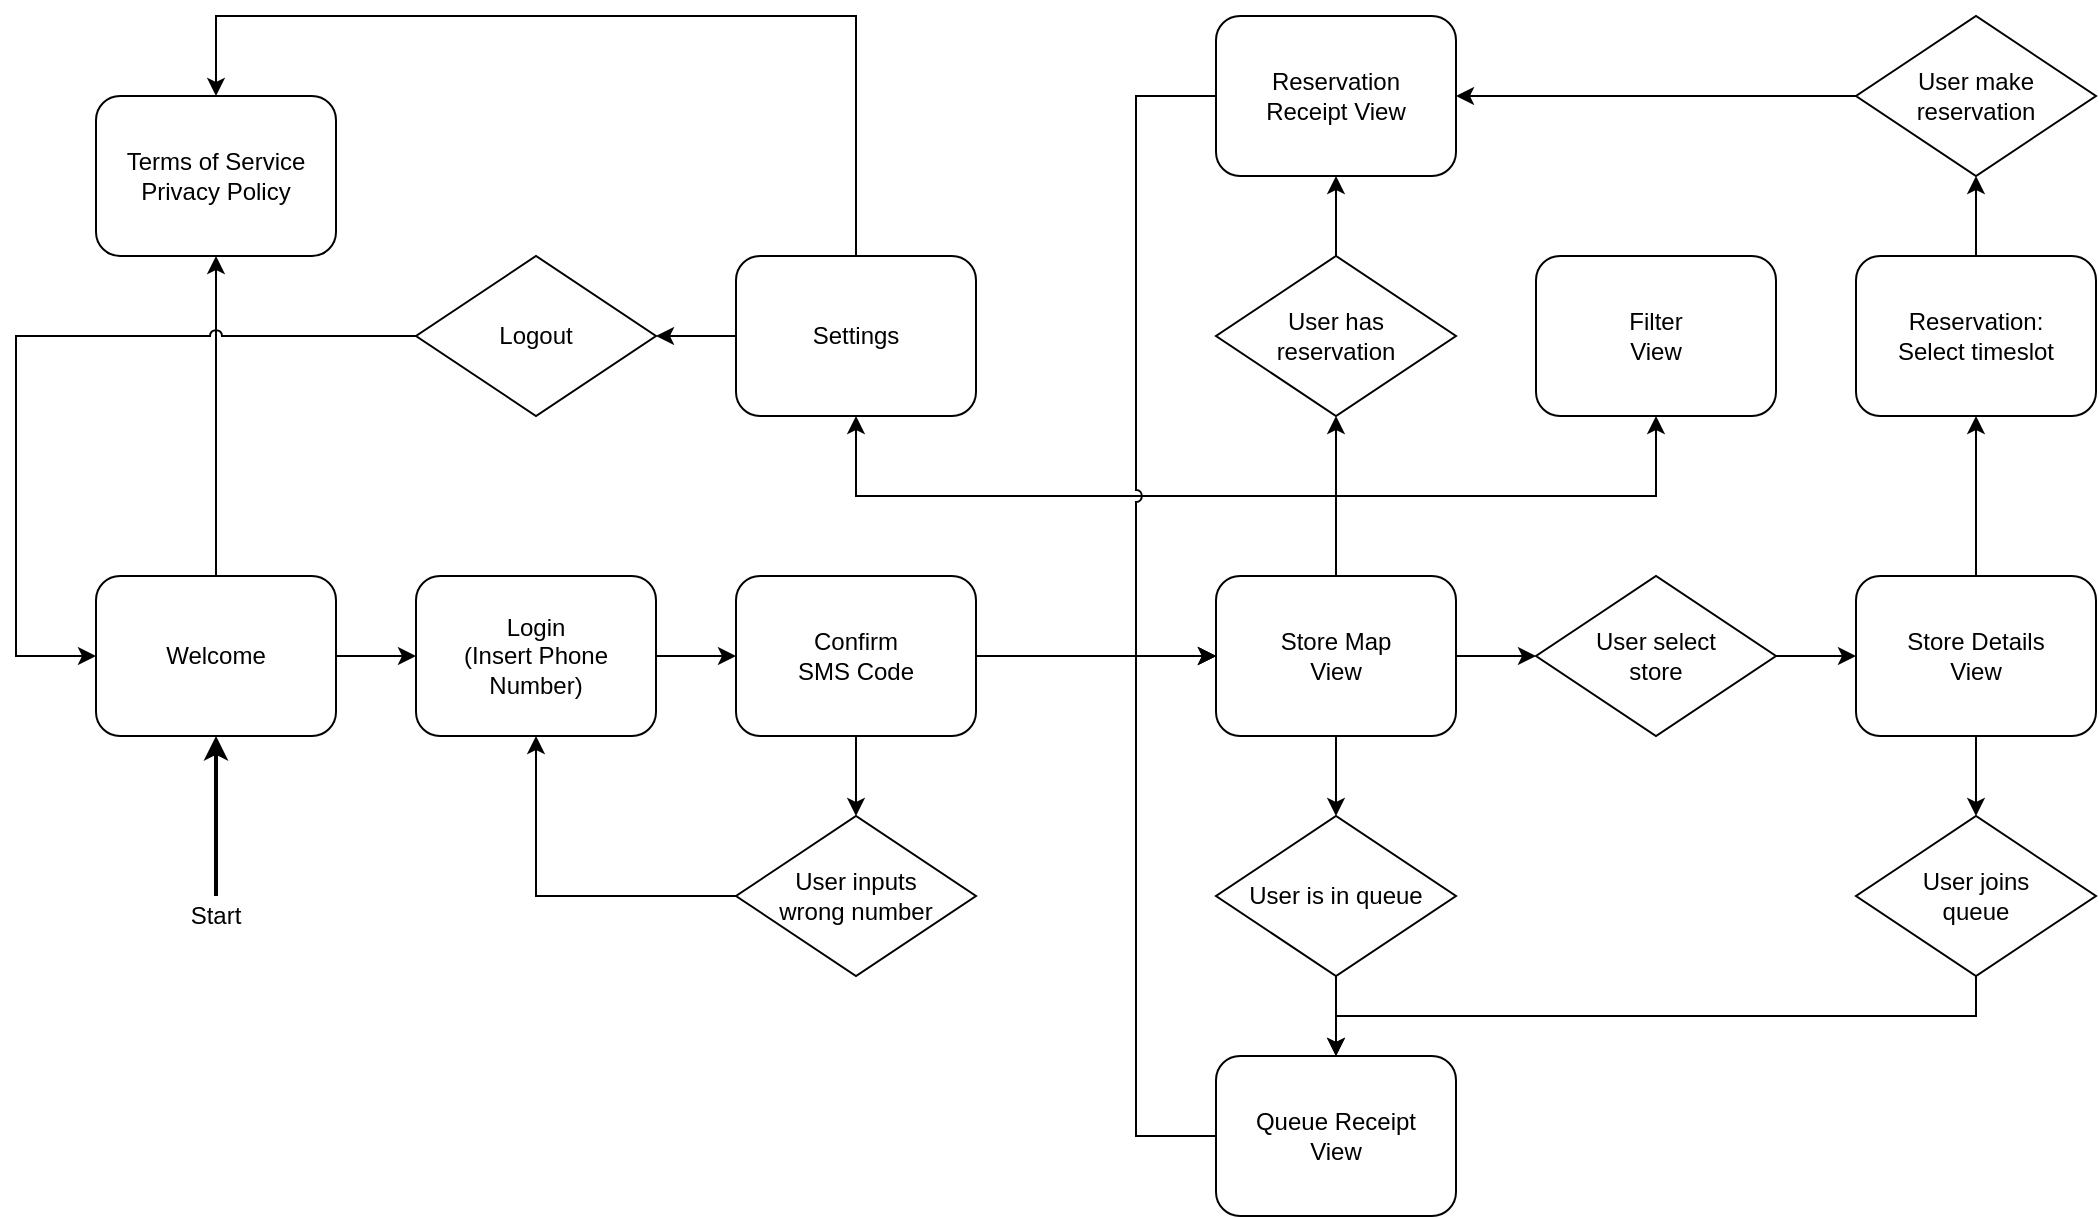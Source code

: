<mxfile version="14.1.5" type="device"><diagram id="FmDOklW35ci-tfk-G0ib" name="Page-1"><mxGraphModel dx="1282" dy="846" grid="1" gridSize="10" guides="1" tooltips="1" connect="1" arrows="1" fold="1" page="1" pageScale="1" pageWidth="1169" pageHeight="827" math="0" shadow="0"><root><mxCell id="0"/><mxCell id="1" parent="0"/><mxCell id="k0Ep9i90jAr-W82DFmqx-5" value="" style="edgeStyle=orthogonalEdgeStyle;rounded=0;orthogonalLoop=1;jettySize=auto;html=1;" edge="1" parent="1" source="k0Ep9i90jAr-W82DFmqx-1" target="k0Ep9i90jAr-W82DFmqx-4"><mxGeometry relative="1" as="geometry"/></mxCell><mxCell id="k0Ep9i90jAr-W82DFmqx-46" value="" style="edgeStyle=orthogonalEdgeStyle;rounded=0;orthogonalLoop=1;jettySize=auto;html=1;" edge="1" parent="1" source="k0Ep9i90jAr-W82DFmqx-1" target="k0Ep9i90jAr-W82DFmqx-45"><mxGeometry relative="1" as="geometry"/></mxCell><mxCell id="k0Ep9i90jAr-W82DFmqx-1" value="Welcome" style="rounded=1;whiteSpace=wrap;html=1;glass=0;strokeWidth=1;" vertex="1" parent="1"><mxGeometry x="80" y="360" width="120" height="80" as="geometry"/></mxCell><mxCell id="k0Ep9i90jAr-W82DFmqx-9" value="" style="edgeStyle=orthogonalEdgeStyle;rounded=0;orthogonalLoop=1;jettySize=auto;html=1;" edge="1" parent="1" source="k0Ep9i90jAr-W82DFmqx-4" target="k0Ep9i90jAr-W82DFmqx-8"><mxGeometry relative="1" as="geometry"/></mxCell><mxCell id="k0Ep9i90jAr-W82DFmqx-4" value="Login&lt;br&gt;(Insert Phone Number)" style="rounded=1;whiteSpace=wrap;html=1;" vertex="1" parent="1"><mxGeometry x="240" y="360" width="120" height="80" as="geometry"/></mxCell><mxCell id="k0Ep9i90jAr-W82DFmqx-12" value="" style="edgeStyle=orthogonalEdgeStyle;rounded=0;orthogonalLoop=1;jettySize=auto;html=1;" edge="1" parent="1" source="k0Ep9i90jAr-W82DFmqx-8" target="k0Ep9i90jAr-W82DFmqx-11"><mxGeometry relative="1" as="geometry"/></mxCell><mxCell id="k0Ep9i90jAr-W82DFmqx-15" value="" style="edgeStyle=orthogonalEdgeStyle;rounded=0;orthogonalLoop=1;jettySize=auto;html=1;" edge="1" parent="1" source="k0Ep9i90jAr-W82DFmqx-8" target="k0Ep9i90jAr-W82DFmqx-14"><mxGeometry relative="1" as="geometry"/></mxCell><mxCell id="k0Ep9i90jAr-W82DFmqx-8" value="Confirm&lt;br&gt;SMS Code" style="rounded=1;whiteSpace=wrap;html=1;" vertex="1" parent="1"><mxGeometry x="400" y="360" width="120" height="80" as="geometry"/></mxCell><mxCell id="k0Ep9i90jAr-W82DFmqx-13" style="edgeStyle=orthogonalEdgeStyle;rounded=0;orthogonalLoop=1;jettySize=auto;html=1;exitX=0;exitY=0.5;exitDx=0;exitDy=0;" edge="1" parent="1" source="k0Ep9i90jAr-W82DFmqx-11" target="k0Ep9i90jAr-W82DFmqx-4"><mxGeometry relative="1" as="geometry"/></mxCell><mxCell id="k0Ep9i90jAr-W82DFmqx-11" value="User inputs&lt;br&gt;wrong number" style="rhombus;whiteSpace=wrap;html=1;rounded=1;arcSize=0;" vertex="1" parent="1"><mxGeometry x="400" y="480" width="120" height="80" as="geometry"/></mxCell><mxCell id="k0Ep9i90jAr-W82DFmqx-19" value="" style="edgeStyle=orthogonalEdgeStyle;rounded=0;orthogonalLoop=1;jettySize=auto;html=1;" edge="1" parent="1" source="k0Ep9i90jAr-W82DFmqx-14" target="k0Ep9i90jAr-W82DFmqx-18"><mxGeometry relative="1" as="geometry"/></mxCell><mxCell id="k0Ep9i90jAr-W82DFmqx-27" value="" style="edgeStyle=orthogonalEdgeStyle;rounded=0;orthogonalLoop=1;jettySize=auto;html=1;" edge="1" parent="1" source="k0Ep9i90jAr-W82DFmqx-14" target="k0Ep9i90jAr-W82DFmqx-26"><mxGeometry relative="1" as="geometry"/></mxCell><mxCell id="k0Ep9i90jAr-W82DFmqx-34" style="edgeStyle=orthogonalEdgeStyle;rounded=0;orthogonalLoop=1;jettySize=auto;html=1;exitX=0.5;exitY=0;exitDx=0;exitDy=0;entryX=0.5;entryY=1;entryDx=0;entryDy=0;" edge="1" parent="1" source="k0Ep9i90jAr-W82DFmqx-14" target="k0Ep9i90jAr-W82DFmqx-33"><mxGeometry relative="1" as="geometry"/></mxCell><mxCell id="k0Ep9i90jAr-W82DFmqx-36" value="" style="edgeStyle=orthogonalEdgeStyle;rounded=0;orthogonalLoop=1;jettySize=auto;html=1;" edge="1" parent="1" source="k0Ep9i90jAr-W82DFmqx-14" target="k0Ep9i90jAr-W82DFmqx-35"><mxGeometry relative="1" as="geometry"/></mxCell><mxCell id="k0Ep9i90jAr-W82DFmqx-44" style="edgeStyle=orthogonalEdgeStyle;rounded=0;orthogonalLoop=1;jettySize=auto;html=1;exitX=0.5;exitY=0;exitDx=0;exitDy=0;" edge="1" parent="1" source="k0Ep9i90jAr-W82DFmqx-14" target="k0Ep9i90jAr-W82DFmqx-43"><mxGeometry relative="1" as="geometry"/></mxCell><mxCell id="k0Ep9i90jAr-W82DFmqx-14" value="Store Map&lt;br&gt;View" style="rounded=1;whiteSpace=wrap;html=1;" vertex="1" parent="1"><mxGeometry x="640" y="360" width="120" height="80" as="geometry"/></mxCell><mxCell id="k0Ep9i90jAr-W82DFmqx-25" style="edgeStyle=orthogonalEdgeStyle;rounded=0;orthogonalLoop=1;jettySize=auto;html=1;exitX=0.5;exitY=1;exitDx=0;exitDy=0;" edge="1" parent="1" source="k0Ep9i90jAr-W82DFmqx-18" target="k0Ep9i90jAr-W82DFmqx-24"><mxGeometry relative="1" as="geometry"/></mxCell><mxCell id="k0Ep9i90jAr-W82DFmqx-18" value="User is in queue" style="rhombus;whiteSpace=wrap;html=1;rounded=1;arcSize=0;" vertex="1" parent="1"><mxGeometry x="640" y="480" width="120" height="80" as="geometry"/></mxCell><mxCell id="k0Ep9i90jAr-W82DFmqx-40" value="" style="edgeStyle=orthogonalEdgeStyle;rounded=0;orthogonalLoop=1;jettySize=auto;html=1;" edge="1" parent="1" source="k0Ep9i90jAr-W82DFmqx-22" target="k0Ep9i90jAr-W82DFmqx-39"><mxGeometry relative="1" as="geometry"/></mxCell><mxCell id="k0Ep9i90jAr-W82DFmqx-55" value="" style="edgeStyle=orthogonalEdgeStyle;rounded=0;orthogonalLoop=1;jettySize=auto;html=1;" edge="1" parent="1" source="k0Ep9i90jAr-W82DFmqx-22" target="k0Ep9i90jAr-W82DFmqx-54"><mxGeometry relative="1" as="geometry"/></mxCell><mxCell id="k0Ep9i90jAr-W82DFmqx-22" value="Store Details&lt;br&gt;View" style="whiteSpace=wrap;html=1;rounded=1;" vertex="1" parent="1"><mxGeometry x="960" y="360" width="120" height="80" as="geometry"/></mxCell><mxCell id="k0Ep9i90jAr-W82DFmqx-60" style="edgeStyle=orthogonalEdgeStyle;rounded=0;jumpStyle=arc;orthogonalLoop=1;jettySize=auto;html=1;exitX=0;exitY=0.5;exitDx=0;exitDy=0;" edge="1" parent="1" source="k0Ep9i90jAr-W82DFmqx-24" target="k0Ep9i90jAr-W82DFmqx-14"><mxGeometry relative="1" as="geometry"><Array as="points"><mxPoint x="600" y="640"/><mxPoint x="600" y="400"/></Array></mxGeometry></mxCell><mxCell id="k0Ep9i90jAr-W82DFmqx-24" value="Queue Receipt&lt;br&gt;View" style="whiteSpace=wrap;html=1;rounded=1;" vertex="1" parent="1"><mxGeometry x="640" y="600" width="120" height="80" as="geometry"/></mxCell><mxCell id="k0Ep9i90jAr-W82DFmqx-30" style="edgeStyle=orthogonalEdgeStyle;rounded=0;orthogonalLoop=1;jettySize=auto;html=1;exitX=0.5;exitY=0;exitDx=0;exitDy=0;" edge="1" parent="1" source="k0Ep9i90jAr-W82DFmqx-26" target="k0Ep9i90jAr-W82DFmqx-29"><mxGeometry relative="1" as="geometry"/></mxCell><mxCell id="k0Ep9i90jAr-W82DFmqx-26" value="User has&lt;br&gt;reservation" style="rhombus;whiteSpace=wrap;html=1;rounded=1;arcSize=0;" vertex="1" parent="1"><mxGeometry x="640" y="200" width="120" height="80" as="geometry"/></mxCell><mxCell id="k0Ep9i90jAr-W82DFmqx-59" style="edgeStyle=orthogonalEdgeStyle;rounded=0;orthogonalLoop=1;jettySize=auto;html=1;exitX=0;exitY=0.5;exitDx=0;exitDy=0;jumpStyle=arc;" edge="1" parent="1" source="k0Ep9i90jAr-W82DFmqx-29" target="k0Ep9i90jAr-W82DFmqx-14"><mxGeometry relative="1" as="geometry"><Array as="points"><mxPoint x="600" y="120"/><mxPoint x="600" y="400"/></Array></mxGeometry></mxCell><mxCell id="k0Ep9i90jAr-W82DFmqx-29" value="Reservation&lt;br&gt;Receipt View" style="whiteSpace=wrap;html=1;rounded=1;" vertex="1" parent="1"><mxGeometry x="640" y="80" width="120" height="80" as="geometry"/></mxCell><mxCell id="k0Ep9i90jAr-W82DFmqx-33" value="Filter&lt;br&gt;View" style="whiteSpace=wrap;html=1;rounded=1;" vertex="1" parent="1"><mxGeometry x="800" y="200" width="120" height="80" as="geometry"/></mxCell><mxCell id="k0Ep9i90jAr-W82DFmqx-37" style="edgeStyle=orthogonalEdgeStyle;rounded=0;orthogonalLoop=1;jettySize=auto;html=1;exitX=1;exitY=0.5;exitDx=0;exitDy=0;" edge="1" parent="1" source="k0Ep9i90jAr-W82DFmqx-35" target="k0Ep9i90jAr-W82DFmqx-22"><mxGeometry relative="1" as="geometry"/></mxCell><mxCell id="k0Ep9i90jAr-W82DFmqx-35" value="User select&lt;br&gt;store" style="rhombus;whiteSpace=wrap;html=1;rounded=1;arcSize=0;" vertex="1" parent="1"><mxGeometry x="800" y="360" width="120" height="80" as="geometry"/></mxCell><mxCell id="k0Ep9i90jAr-W82DFmqx-41" style="edgeStyle=orthogonalEdgeStyle;rounded=0;orthogonalLoop=1;jettySize=auto;html=1;exitX=0.5;exitY=1;exitDx=0;exitDy=0;" edge="1" parent="1" source="k0Ep9i90jAr-W82DFmqx-39" target="k0Ep9i90jAr-W82DFmqx-24"><mxGeometry relative="1" as="geometry"/></mxCell><mxCell id="k0Ep9i90jAr-W82DFmqx-39" value="User joins&lt;br&gt;queue" style="rhombus;whiteSpace=wrap;html=1;rounded=1;arcSize=0;" vertex="1" parent="1"><mxGeometry x="960" y="480" width="120" height="80" as="geometry"/></mxCell><mxCell id="k0Ep9i90jAr-W82DFmqx-47" style="edgeStyle=orthogonalEdgeStyle;rounded=0;orthogonalLoop=1;jettySize=auto;html=1;" edge="1" parent="1" source="k0Ep9i90jAr-W82DFmqx-43" target="k0Ep9i90jAr-W82DFmqx-45"><mxGeometry relative="1" as="geometry"><Array as="points"><mxPoint x="460" y="80"/><mxPoint x="140" y="80"/></Array></mxGeometry></mxCell><mxCell id="k0Ep9i90jAr-W82DFmqx-50" value="" style="edgeStyle=orthogonalEdgeStyle;rounded=0;orthogonalLoop=1;jettySize=auto;html=1;" edge="1" parent="1" source="k0Ep9i90jAr-W82DFmqx-43" target="k0Ep9i90jAr-W82DFmqx-49"><mxGeometry relative="1" as="geometry"/></mxCell><mxCell id="k0Ep9i90jAr-W82DFmqx-43" value="Settings" style="whiteSpace=wrap;html=1;rounded=1;" vertex="1" parent="1"><mxGeometry x="400" y="200" width="120" height="80" as="geometry"/></mxCell><mxCell id="k0Ep9i90jAr-W82DFmqx-45" value="Terms of Service&lt;br&gt;Privacy Policy" style="rounded=1;whiteSpace=wrap;html=1;" vertex="1" parent="1"><mxGeometry x="80" y="120" width="120" height="80" as="geometry"/></mxCell><mxCell id="k0Ep9i90jAr-W82DFmqx-51" style="edgeStyle=orthogonalEdgeStyle;rounded=0;orthogonalLoop=1;jettySize=auto;html=1;exitX=0;exitY=0.5;exitDx=0;exitDy=0;entryX=0;entryY=0.5;entryDx=0;entryDy=0;jumpStyle=arc;" edge="1" parent="1" source="k0Ep9i90jAr-W82DFmqx-49" target="k0Ep9i90jAr-W82DFmqx-1"><mxGeometry relative="1" as="geometry"><Array as="points"><mxPoint x="40" y="240"/><mxPoint x="40" y="400"/></Array></mxGeometry></mxCell><mxCell id="k0Ep9i90jAr-W82DFmqx-49" value="Logout" style="rhombus;whiteSpace=wrap;html=1;rounded=1;arcSize=0;" vertex="1" parent="1"><mxGeometry x="240" y="200" width="120" height="80" as="geometry"/></mxCell><mxCell id="k0Ep9i90jAr-W82DFmqx-57" value="" style="edgeStyle=orthogonalEdgeStyle;rounded=0;orthogonalLoop=1;jettySize=auto;html=1;" edge="1" parent="1" source="k0Ep9i90jAr-W82DFmqx-54" target="k0Ep9i90jAr-W82DFmqx-56"><mxGeometry relative="1" as="geometry"/></mxCell><mxCell id="k0Ep9i90jAr-W82DFmqx-54" value="Reservation:&lt;br&gt;Select timeslot" style="whiteSpace=wrap;html=1;rounded=1;" vertex="1" parent="1"><mxGeometry x="960" y="200" width="120" height="80" as="geometry"/></mxCell><mxCell id="k0Ep9i90jAr-W82DFmqx-58" style="edgeStyle=orthogonalEdgeStyle;rounded=0;orthogonalLoop=1;jettySize=auto;html=1;exitX=0;exitY=0.5;exitDx=0;exitDy=0;" edge="1" parent="1" source="k0Ep9i90jAr-W82DFmqx-56" target="k0Ep9i90jAr-W82DFmqx-29"><mxGeometry relative="1" as="geometry"/></mxCell><mxCell id="k0Ep9i90jAr-W82DFmqx-56" value="User make&lt;br&gt;reservation" style="rhombus;whiteSpace=wrap;html=1;rounded=1;arcSize=0;" vertex="1" parent="1"><mxGeometry x="960" y="80" width="120" height="80" as="geometry"/></mxCell><mxCell id="k0Ep9i90jAr-W82DFmqx-62" value="" style="endArrow=classic;html=1;entryX=0.5;entryY=1;entryDx=0;entryDy=0;strokeWidth=2;" edge="1" parent="1" target="k0Ep9i90jAr-W82DFmqx-1"><mxGeometry width="50" height="50" relative="1" as="geometry"><mxPoint x="140" y="520" as="sourcePoint"/><mxPoint x="170" y="510" as="targetPoint"/></mxGeometry></mxCell><mxCell id="k0Ep9i90jAr-W82DFmqx-63" value="Start" style="text;html=1;strokeColor=none;fillColor=none;align=center;verticalAlign=middle;whiteSpace=wrap;rounded=0;glass=0;" vertex="1" parent="1"><mxGeometry x="120" y="520" width="40" height="20" as="geometry"/></mxCell></root></mxGraphModel></diagram></mxfile>